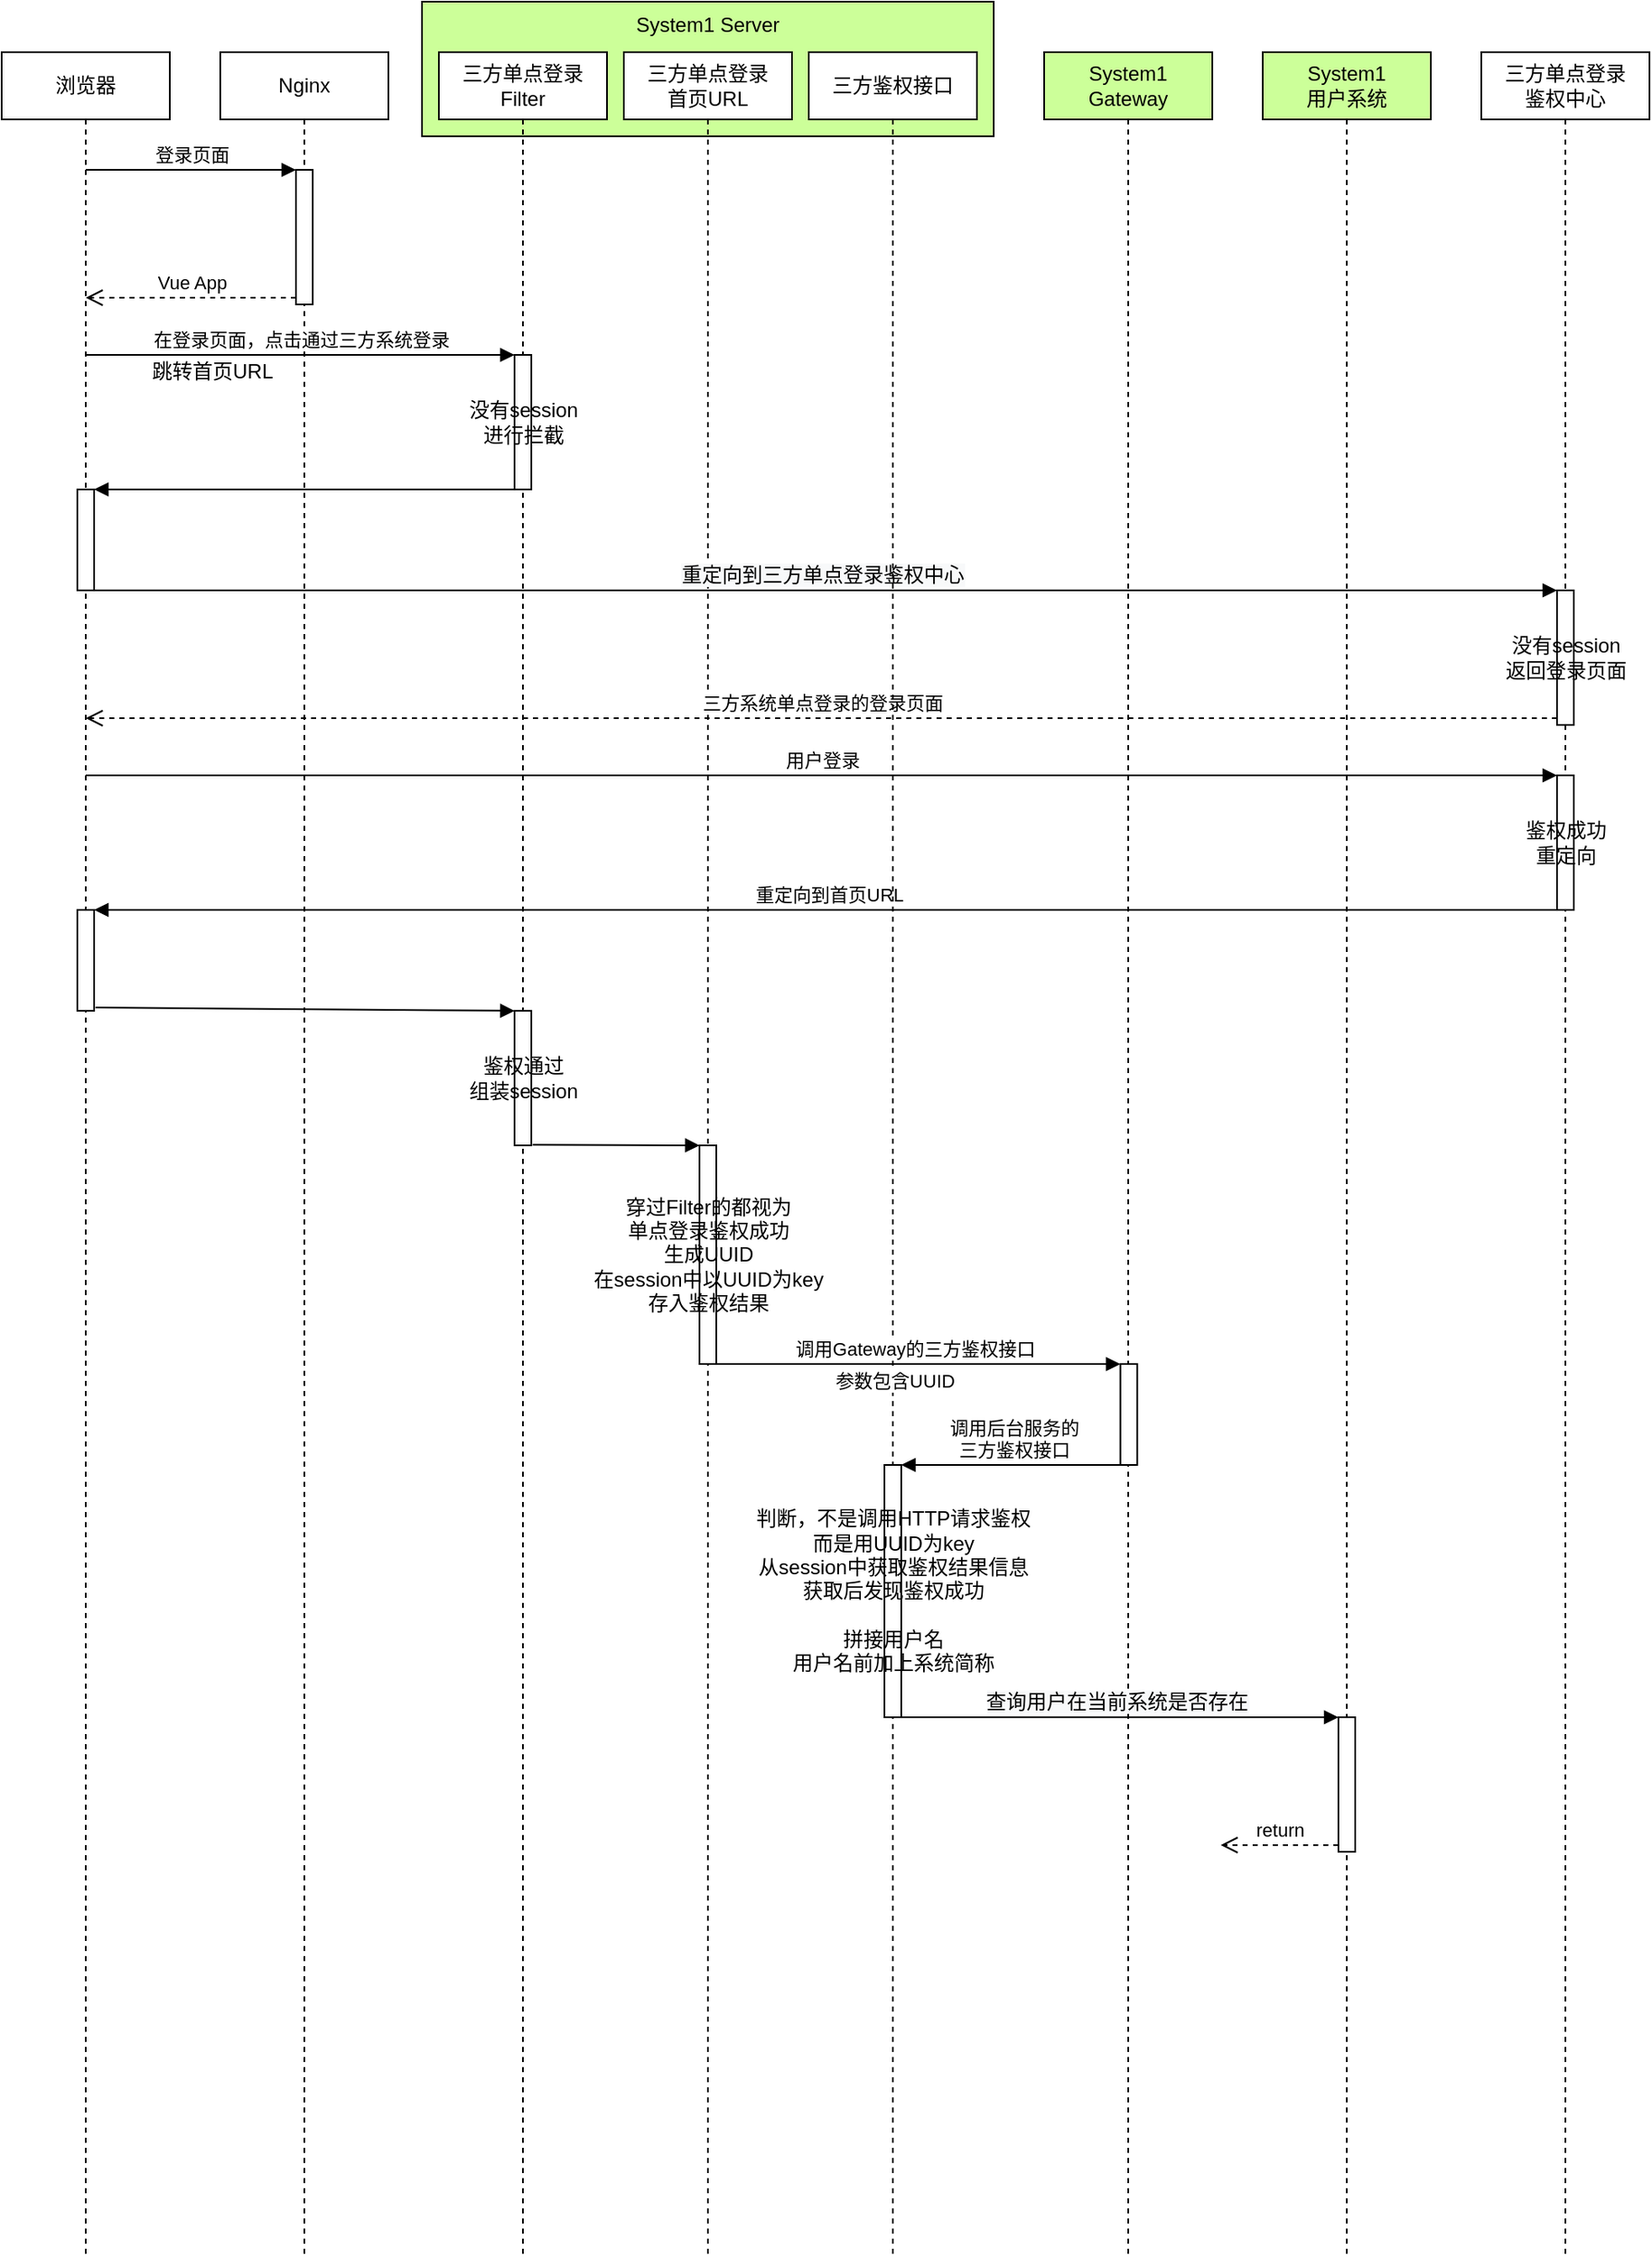 <mxfile version="14.4.3" type="github">
  <diagram id="dh1iSAnI9LNPIimuFHRk" name="第 1 页">
    <mxGraphModel dx="1185" dy="612" grid="1" gridSize="10" guides="1" tooltips="1" connect="1" arrows="1" fold="1" page="1" pageScale="1" pageWidth="827" pageHeight="1169" math="0" shadow="0">
      <root>
        <mxCell id="0" />
        <mxCell id="1" parent="0" />
        <mxCell id="u6yMv0zxOhqang4DAun9-3" value="System1 Server" style="rounded=0;whiteSpace=wrap;html=1;verticalAlign=top;fillColor=#CCFF99;" vertex="1" parent="1">
          <mxGeometry x="320" y="90" width="340" height="80" as="geometry" />
        </mxCell>
        <mxCell id="Or9v4SIIAj_S2g1zX2Sr-3" value="浏览器" style="shape=umlLifeline;perimeter=lifelinePerimeter;whiteSpace=wrap;html=1;container=1;collapsible=0;recursiveResize=0;outlineConnect=0;" parent="1" vertex="1">
          <mxGeometry x="70" y="120" width="100" height="1310" as="geometry" />
        </mxCell>
        <mxCell id="u6yMv0zxOhqang4DAun9-20" value="" style="html=1;points=[];perimeter=orthogonalPerimeter;" vertex="1" parent="Or9v4SIIAj_S2g1zX2Sr-3">
          <mxGeometry x="45" y="260" width="10" height="60" as="geometry" />
        </mxCell>
        <mxCell id="u6yMv0zxOhqang4DAun9-48" value="" style="html=1;points=[];perimeter=orthogonalPerimeter;" vertex="1" parent="Or9v4SIIAj_S2g1zX2Sr-3">
          <mxGeometry x="45" y="510" width="10" height="60" as="geometry" />
        </mxCell>
        <mxCell id="Or9v4SIIAj_S2g1zX2Sr-7" value="Nginx" style="shape=umlLifeline;perimeter=lifelinePerimeter;whiteSpace=wrap;html=1;container=1;collapsible=0;recursiveResize=0;outlineConnect=0;" parent="1" vertex="1">
          <mxGeometry x="200" y="120" width="100" height="1310" as="geometry" />
        </mxCell>
        <mxCell id="u6yMv0zxOhqang4DAun9-4" value="" style="html=1;points=[];perimeter=orthogonalPerimeter;" vertex="1" parent="Or9v4SIIAj_S2g1zX2Sr-7">
          <mxGeometry x="45" y="70" width="10" height="80" as="geometry" />
        </mxCell>
        <mxCell id="Or9v4SIIAj_S2g1zX2Sr-8" value="三方单点登录&lt;br&gt;Filter" style="shape=umlLifeline;perimeter=lifelinePerimeter;whiteSpace=wrap;html=1;container=1;collapsible=0;recursiveResize=0;outlineConnect=0;" parent="1" vertex="1">
          <mxGeometry x="330" y="120" width="100" height="1310" as="geometry" />
        </mxCell>
        <mxCell id="u6yMv0zxOhqang4DAun9-15" value="没有session&lt;br&gt;进行拦截" style="html=1;points=[];perimeter=orthogonalPerimeter;" vertex="1" parent="Or9v4SIIAj_S2g1zX2Sr-8">
          <mxGeometry x="45" y="180" width="10" height="80" as="geometry" />
        </mxCell>
        <mxCell id="u6yMv0zxOhqang4DAun9-80" value="鉴权通过&lt;br&gt;组装session" style="html=1;points=[];perimeter=orthogonalPerimeter;fillColor=#FFFFFF;" vertex="1" parent="Or9v4SIIAj_S2g1zX2Sr-8">
          <mxGeometry x="45" y="570" width="10" height="80" as="geometry" />
        </mxCell>
        <mxCell id="Or9v4SIIAj_S2g1zX2Sr-9" value="三方单点登录&lt;br&gt;首页URL" style="shape=umlLifeline;perimeter=lifelinePerimeter;whiteSpace=wrap;html=1;container=1;collapsible=0;recursiveResize=0;outlineConnect=0;" parent="1" vertex="1">
          <mxGeometry x="440" y="120" width="100" height="1310" as="geometry" />
        </mxCell>
        <mxCell id="u6yMv0zxOhqang4DAun9-83" value="穿过Filter的都视为&lt;br&gt;单点登录鉴权成功&lt;br&gt;生成UUID&lt;br&gt;在session中以UUID为key&lt;br&gt;存入鉴权结果" style="html=1;points=[];perimeter=orthogonalPerimeter;fillColor=#FFFFFF;" vertex="1" parent="Or9v4SIIAj_S2g1zX2Sr-9">
          <mxGeometry x="45" y="650" width="10" height="130" as="geometry" />
        </mxCell>
        <mxCell id="Or9v4SIIAj_S2g1zX2Sr-10" value="三方单点登录&lt;br&gt;鉴权中心" style="shape=umlLifeline;perimeter=lifelinePerimeter;whiteSpace=wrap;html=1;container=1;collapsible=0;recursiveResize=0;outlineConnect=0;" parent="1" vertex="1">
          <mxGeometry x="950" y="120" width="100" height="1310" as="geometry" />
        </mxCell>
        <mxCell id="u6yMv0zxOhqang4DAun9-23" value="没有session&lt;br&gt;返回登录页面" style="html=1;points=[];perimeter=orthogonalPerimeter;" vertex="1" parent="Or9v4SIIAj_S2g1zX2Sr-10">
          <mxGeometry x="45" y="320" width="10" height="80" as="geometry" />
        </mxCell>
        <mxCell id="u6yMv0zxOhqang4DAun9-27" value="鉴权成功&lt;br&gt;重定向" style="html=1;points=[];perimeter=orthogonalPerimeter;" vertex="1" parent="Or9v4SIIAj_S2g1zX2Sr-10">
          <mxGeometry x="45" y="430" width="10" height="80" as="geometry" />
        </mxCell>
        <mxCell id="u6yMv0zxOhqang4DAun9-5" value="登录页面" style="html=1;verticalAlign=bottom;endArrow=block;entryX=0;entryY=0;" edge="1" target="u6yMv0zxOhqang4DAun9-4" parent="1" source="Or9v4SIIAj_S2g1zX2Sr-3">
          <mxGeometry relative="1" as="geometry">
            <mxPoint x="175" y="190" as="sourcePoint" />
          </mxGeometry>
        </mxCell>
        <mxCell id="u6yMv0zxOhqang4DAun9-6" value="Vue App" style="html=1;verticalAlign=bottom;endArrow=open;dashed=1;endSize=8;exitX=0;exitY=0.95;" edge="1" source="u6yMv0zxOhqang4DAun9-4" parent="1" target="Or9v4SIIAj_S2g1zX2Sr-3">
          <mxGeometry relative="1" as="geometry">
            <mxPoint x="175" y="266" as="targetPoint" />
          </mxGeometry>
        </mxCell>
        <mxCell id="u6yMv0zxOhqang4DAun9-16" value="在登录页面，点击通过三方系统登录" style="html=1;verticalAlign=bottom;endArrow=block;entryX=0;entryY=0;" edge="1" target="u6yMv0zxOhqang4DAun9-15" parent="1" source="Or9v4SIIAj_S2g1zX2Sr-3">
          <mxGeometry relative="1" as="geometry">
            <mxPoint x="305" y="300" as="sourcePoint" />
          </mxGeometry>
        </mxCell>
        <mxCell id="u6yMv0zxOhqang4DAun9-19" value="跳转首页URL" style="text;html=1;align=center;verticalAlign=middle;resizable=0;points=[];autosize=1;" vertex="1" parent="1">
          <mxGeometry x="150" y="300" width="90" height="20" as="geometry" />
        </mxCell>
        <mxCell id="u6yMv0zxOhqang4DAun9-21" value="" style="html=1;verticalAlign=bottom;endArrow=block;entryX=1;entryY=0;" edge="1" target="u6yMv0zxOhqang4DAun9-20" parent="1" source="Or9v4SIIAj_S2g1zX2Sr-8">
          <mxGeometry relative="1" as="geometry">
            <mxPoint x="185" y="380" as="sourcePoint" />
          </mxGeometry>
        </mxCell>
        <mxCell id="u6yMv0zxOhqang4DAun9-24" value="&lt;span style=&quot;font-size: 12px ; background-color: rgb(248 , 249 , 250)&quot;&gt;重定向到三方&lt;/span&gt;&lt;span style=&quot;font-size: 12px ; background-color: rgb(248 , 249 , 250)&quot;&gt;单点登录鉴权中心&lt;/span&gt;" style="html=1;verticalAlign=bottom;endArrow=block;entryX=0;entryY=0;" edge="1" target="u6yMv0zxOhqang4DAun9-23" parent="1" source="Or9v4SIIAj_S2g1zX2Sr-3">
          <mxGeometry relative="1" as="geometry">
            <mxPoint x="565" y="440" as="sourcePoint" />
          </mxGeometry>
        </mxCell>
        <mxCell id="u6yMv0zxOhqang4DAun9-25" value="三方系统单点登录的登录页面" style="html=1;verticalAlign=bottom;endArrow=open;dashed=1;endSize=8;exitX=0;exitY=0.95;" edge="1" source="u6yMv0zxOhqang4DAun9-23" parent="1" target="Or9v4SIIAj_S2g1zX2Sr-3">
          <mxGeometry relative="1" as="geometry">
            <mxPoint x="565" y="516" as="targetPoint" />
          </mxGeometry>
        </mxCell>
        <mxCell id="u6yMv0zxOhqang4DAun9-28" value="用户登录" style="html=1;verticalAlign=bottom;endArrow=block;entryX=0;entryY=0;" edge="1" target="u6yMv0zxOhqang4DAun9-27" parent="1" source="Or9v4SIIAj_S2g1zX2Sr-3">
          <mxGeometry relative="1" as="geometry">
            <mxPoint x="565" y="550" as="sourcePoint" />
          </mxGeometry>
        </mxCell>
        <mxCell id="u6yMv0zxOhqang4DAun9-49" value="重定向到首页URL" style="html=1;verticalAlign=bottom;endArrow=block;entryX=1;entryY=0;" edge="1" target="u6yMv0zxOhqang4DAun9-48" parent="1" source="Or9v4SIIAj_S2g1zX2Sr-10">
          <mxGeometry relative="1" as="geometry">
            <mxPoint x="185" y="630" as="sourcePoint" />
          </mxGeometry>
        </mxCell>
        <mxCell id="u6yMv0zxOhqang4DAun9-53" value="System1&lt;br&gt;Gateway" style="shape=umlLifeline;perimeter=lifelinePerimeter;whiteSpace=wrap;html=1;container=1;collapsible=0;recursiveResize=0;outlineConnect=0;fillColor=#CCFF99;" vertex="1" parent="1">
          <mxGeometry x="690" y="120" width="100" height="1310" as="geometry" />
        </mxCell>
        <mxCell id="u6yMv0zxOhqang4DAun9-86" value="" style="html=1;points=[];perimeter=orthogonalPerimeter;fillColor=#FFFFFF;" vertex="1" parent="u6yMv0zxOhqang4DAun9-53">
          <mxGeometry x="45.33" y="780" width="10" height="60" as="geometry" />
        </mxCell>
        <mxCell id="u6yMv0zxOhqang4DAun9-59" value="三方鉴权接口" style="shape=umlLifeline;perimeter=lifelinePerimeter;whiteSpace=wrap;html=1;container=1;collapsible=0;recursiveResize=0;outlineConnect=0;" vertex="1" parent="1">
          <mxGeometry x="550" y="120" width="100" height="1310" as="geometry" />
        </mxCell>
        <mxCell id="u6yMv0zxOhqang4DAun9-89" value="判断，不是调用HTTP请求鉴权&lt;br&gt;而是用UUID为key&lt;br&gt;从session中获取鉴权结果信息&lt;br&gt;获取后发现鉴权成功&lt;br&gt;&lt;br&gt;拼接用户名&lt;br&gt;用户名前加上系统简称" style="html=1;points=[];perimeter=orthogonalPerimeter;fillColor=#FFFFFF;" vertex="1" parent="u6yMv0zxOhqang4DAun9-59">
          <mxGeometry x="45" y="840" width="10" height="150" as="geometry" />
        </mxCell>
        <mxCell id="u6yMv0zxOhqang4DAun9-81" value="" style="html=1;verticalAlign=bottom;endArrow=block;entryX=0;entryY=0;exitX=1.083;exitY=0.967;exitDx=0;exitDy=0;exitPerimeter=0;" edge="1" target="u6yMv0zxOhqang4DAun9-80" parent="1" source="u6yMv0zxOhqang4DAun9-48">
          <mxGeometry relative="1" as="geometry">
            <mxPoint x="305" y="690" as="sourcePoint" />
          </mxGeometry>
        </mxCell>
        <mxCell id="u6yMv0zxOhqang4DAun9-84" value="" style="html=1;verticalAlign=bottom;endArrow=block;entryX=0;entryY=0;exitX=1.083;exitY=0.996;exitDx=0;exitDy=0;exitPerimeter=0;" edge="1" target="u6yMv0zxOhqang4DAun9-83" parent="1" source="u6yMv0zxOhqang4DAun9-80">
          <mxGeometry relative="1" as="geometry">
            <mxPoint x="415" y="770" as="sourcePoint" />
          </mxGeometry>
        </mxCell>
        <mxCell id="u6yMv0zxOhqang4DAun9-87" value="调用Gateway的三方鉴权接口" style="html=1;verticalAlign=bottom;endArrow=block;entryX=0;entryY=0;" edge="1" target="u6yMv0zxOhqang4DAun9-86" parent="1" source="Or9v4SIIAj_S2g1zX2Sr-9">
          <mxGeometry relative="1" as="geometry">
            <mxPoint x="629.997" y="850" as="sourcePoint" />
          </mxGeometry>
        </mxCell>
        <mxCell id="u6yMv0zxOhqang4DAun9-92" value="参数包含UUID" style="edgeLabel;html=1;align=center;verticalAlign=middle;resizable=0;points=[];" vertex="1" connectable="0" parent="u6yMv0zxOhqang4DAun9-87">
          <mxGeometry x="0.156" y="-2" relative="1" as="geometry">
            <mxPoint x="-31.33" y="8" as="offset" />
          </mxGeometry>
        </mxCell>
        <mxCell id="u6yMv0zxOhqang4DAun9-90" value="调用后台服务的&lt;br&gt;三方鉴权接口" style="html=1;verticalAlign=bottom;endArrow=block;entryX=1;entryY=0;" edge="1" target="u6yMv0zxOhqang4DAun9-89" parent="1" source="u6yMv0zxOhqang4DAun9-53">
          <mxGeometry relative="1" as="geometry">
            <mxPoint x="665" y="930" as="sourcePoint" />
          </mxGeometry>
        </mxCell>
        <mxCell id="u6yMv0zxOhqang4DAun9-105" value="System1&lt;br&gt;用户系统" style="shape=umlLifeline;perimeter=lifelinePerimeter;whiteSpace=wrap;html=1;container=1;collapsible=0;recursiveResize=0;outlineConnect=0;fillColor=#CCFF99;" vertex="1" parent="1">
          <mxGeometry x="820" y="120" width="100" height="1310" as="geometry" />
        </mxCell>
        <mxCell id="u6yMv0zxOhqang4DAun9-113" value="" style="html=1;points=[];perimeter=orthogonalPerimeter;fillColor=#FFFFFF;" vertex="1" parent="u6yMv0zxOhqang4DAun9-105">
          <mxGeometry x="45" y="990" width="10" height="80" as="geometry" />
        </mxCell>
        <mxCell id="u6yMv0zxOhqang4DAun9-115" value="return" style="html=1;verticalAlign=bottom;endArrow=open;dashed=1;endSize=8;exitX=0;exitY=0.95;" edge="1" source="u6yMv0zxOhqang4DAun9-113" parent="u6yMv0zxOhqang4DAun9-105">
          <mxGeometry relative="1" as="geometry">
            <mxPoint x="-25" y="1066" as="targetPoint" />
          </mxGeometry>
        </mxCell>
        <mxCell id="u6yMv0zxOhqang4DAun9-114" value="&lt;span style=&quot;font-size: 12px ; background-color: rgb(248 , 249 , 250)&quot;&gt;查询用户在当前系统是否存在&lt;/span&gt;" style="html=1;verticalAlign=bottom;endArrow=block;entryX=0;entryY=0;" edge="1" target="u6yMv0zxOhqang4DAun9-113" parent="1" source="u6yMv0zxOhqang4DAun9-59">
          <mxGeometry relative="1" as="geometry">
            <mxPoint x="795" y="1110" as="sourcePoint" />
          </mxGeometry>
        </mxCell>
      </root>
    </mxGraphModel>
  </diagram>
</mxfile>
